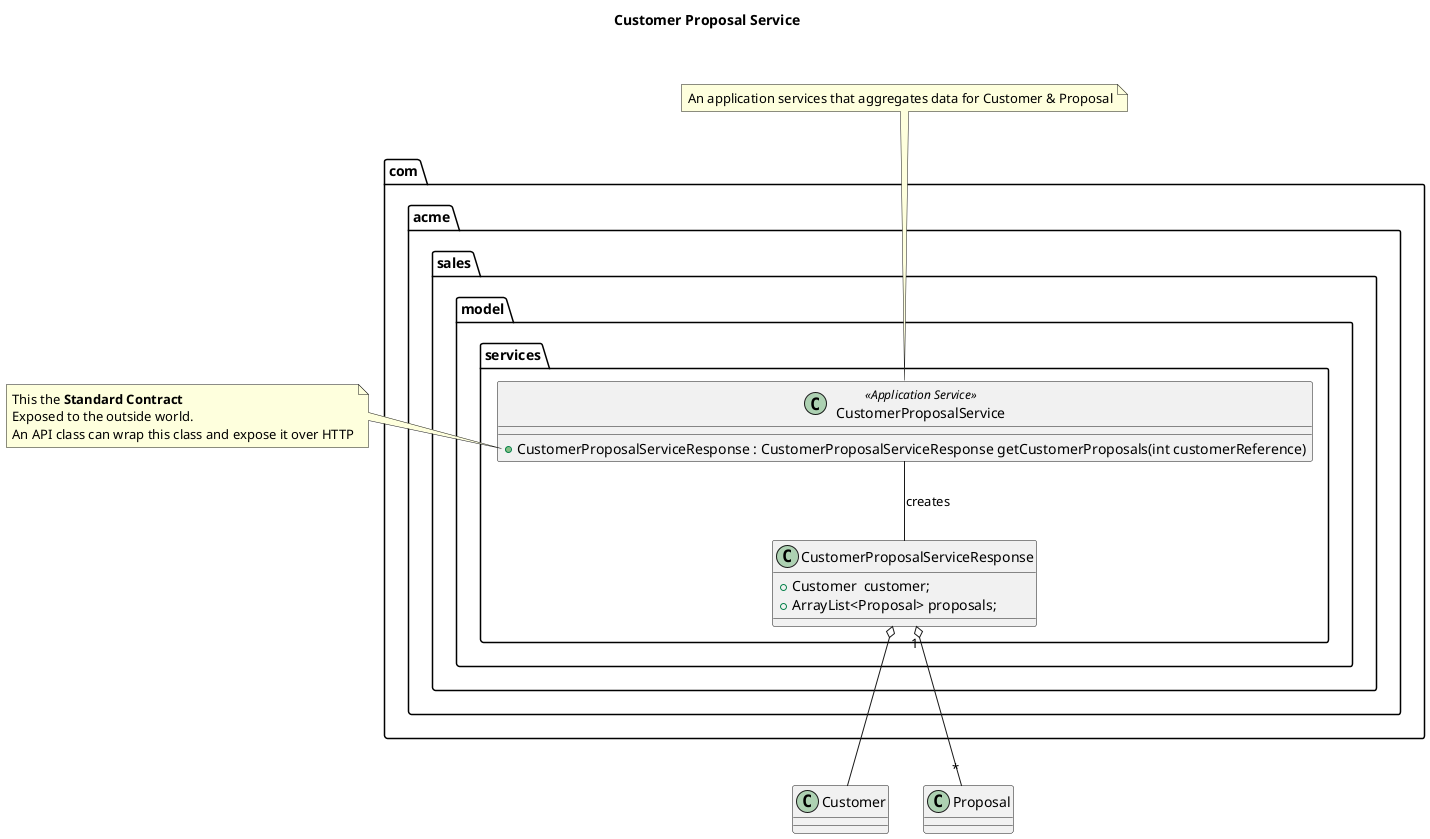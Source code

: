 @startuml

package com.acme.sales.model.services {
    class  CustomerProposalService <<Application Service>> {
        + CustomerProposalServiceResponse : CustomerProposalServiceResponse getCustomerProposals(int customerReference)
    }

    class CustomerProposalServiceResponse{
        + Customer  customer;
        + ArrayList<Proposal> proposals;
    }
}
note top of CustomerProposalService : An application services that aggregates data for Customer & Proposal

note left of CustomerProposalService::"CustomerProposalServiceResponse : CustomerProposalServiceResponse getCustomerProposals(int customerReference)"
   This the <b>Standard Contract</b>
   Exposed to the outside world.
   An API class can wrap this class and expose it over HTTP
end note


CustomerProposalService -- CustomerProposalServiceResponse : creates

'!include ../customer.class.puml
CustomerProposalServiceResponse o-- Customer

'!include ../proposal.puml
CustomerProposalServiceResponse "1" o-- "*" Proposal

Title Customer Proposal Service \n\n
@enduml